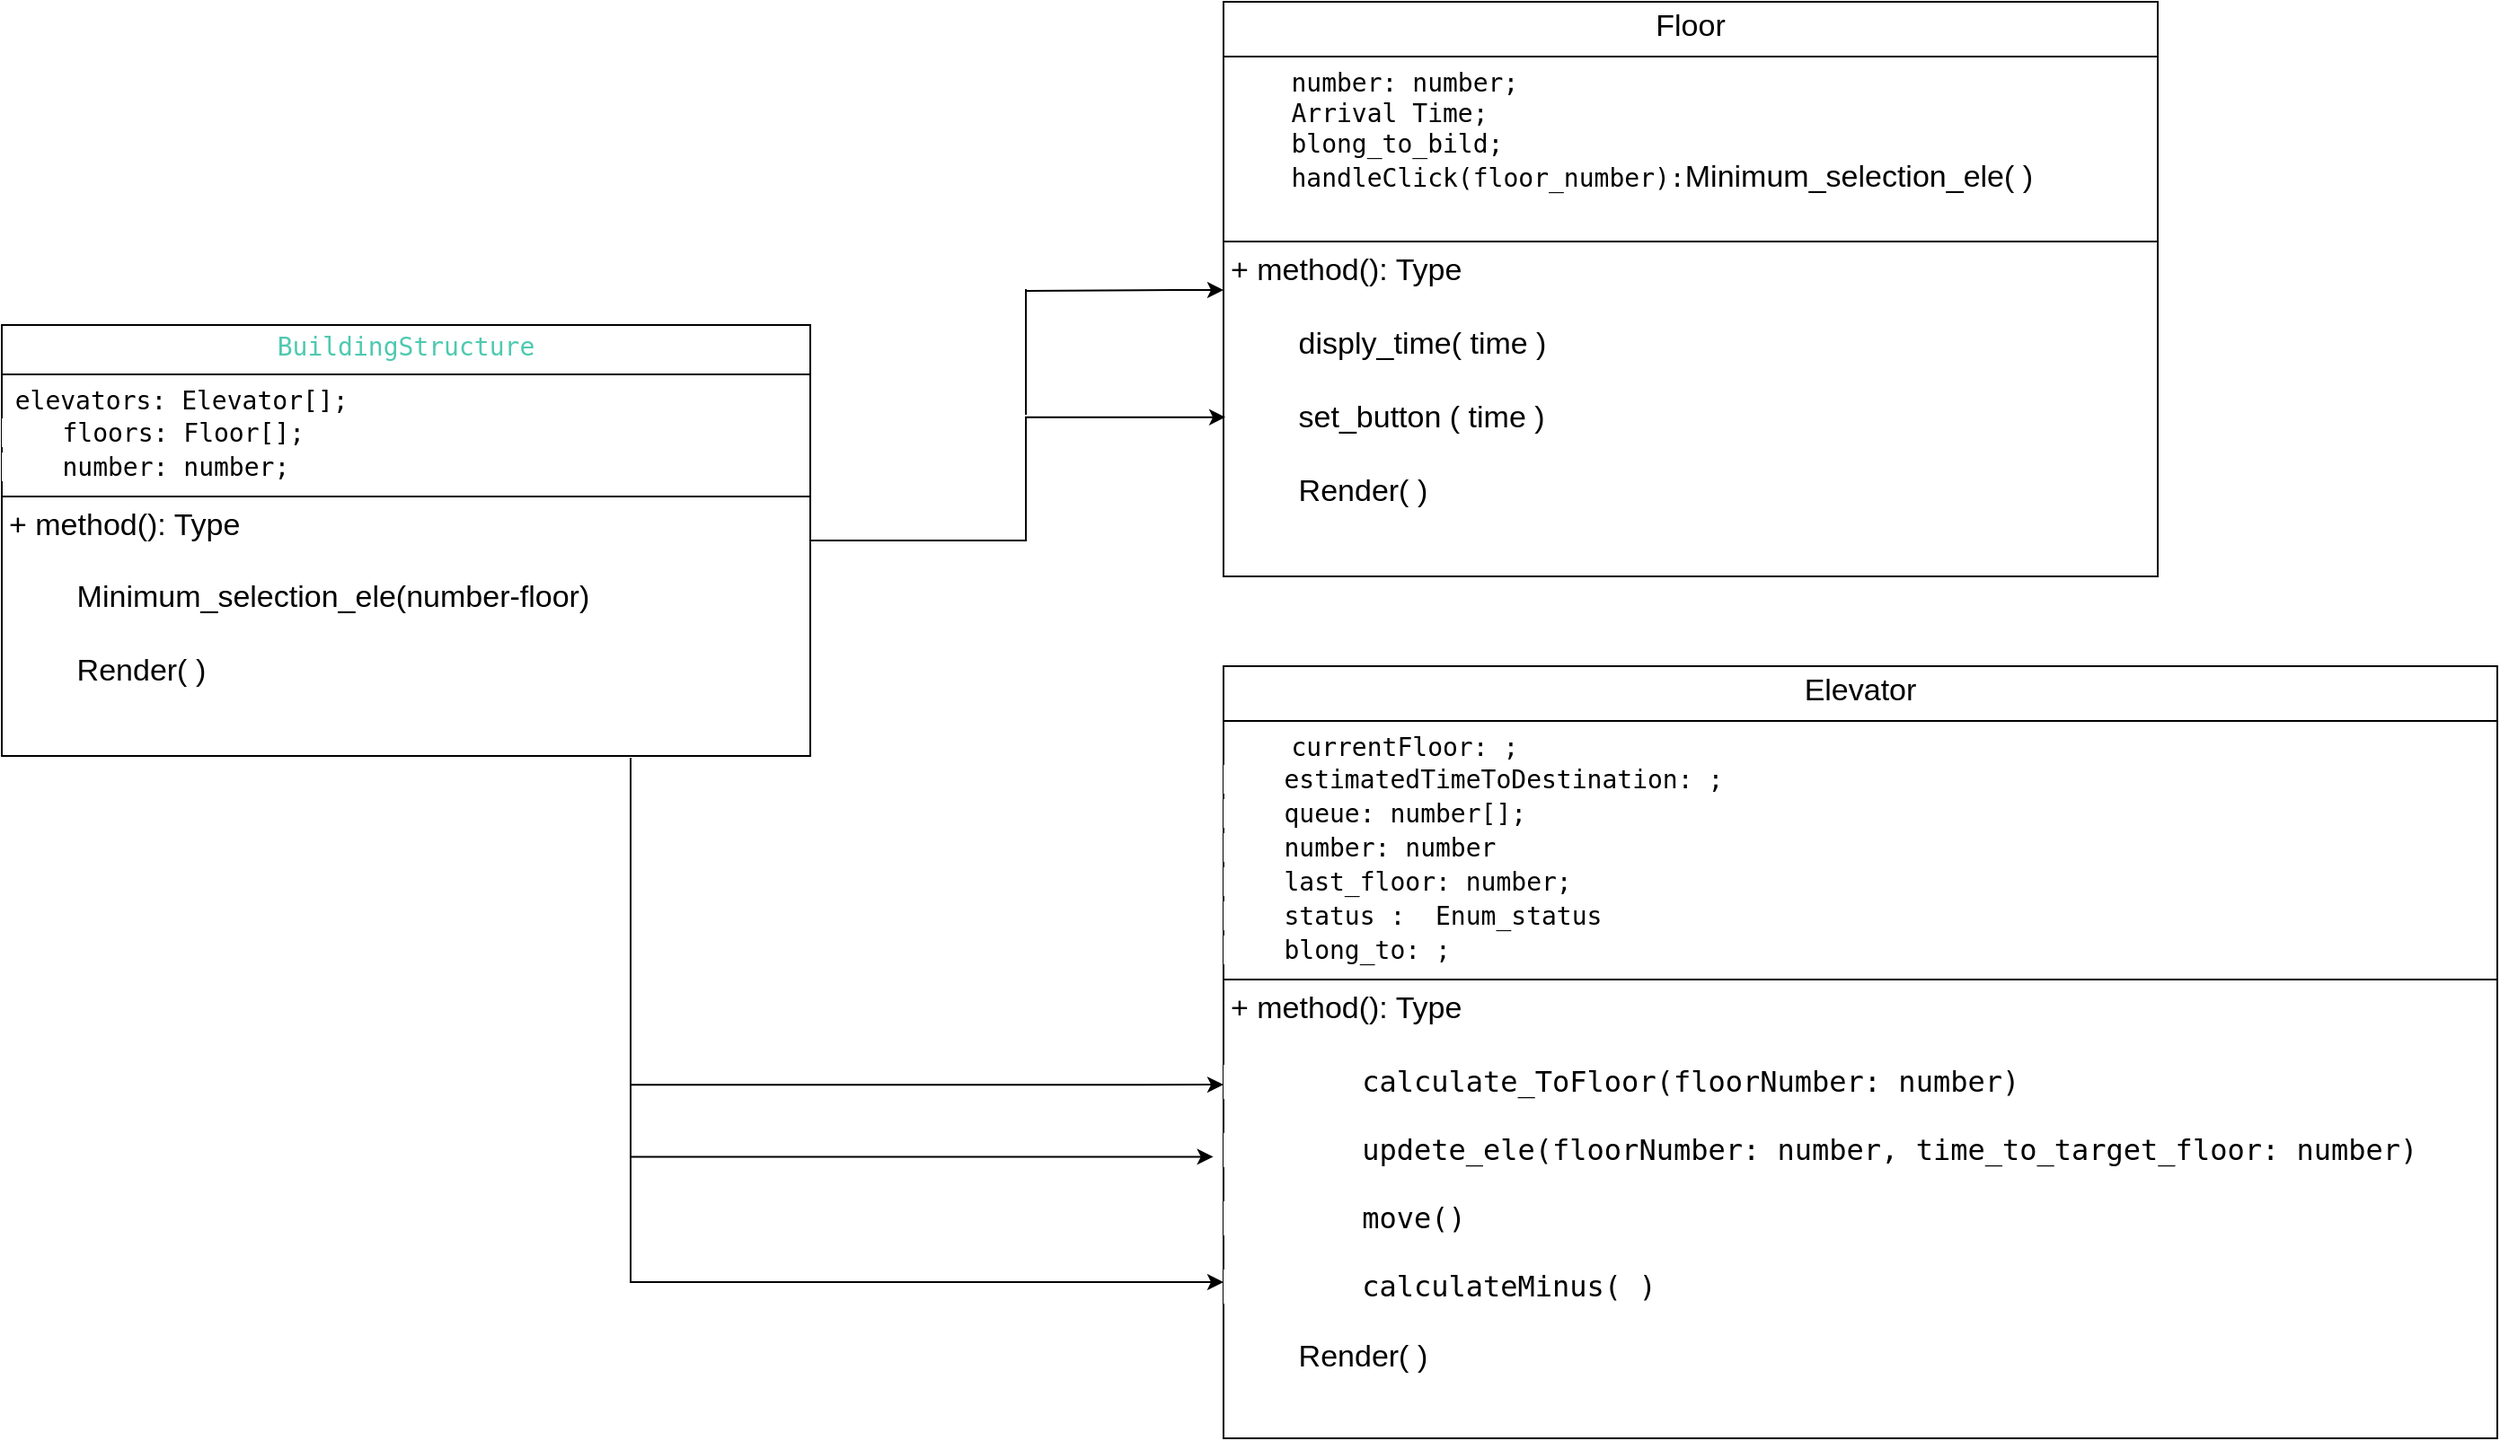 <mxfile version="24.3.1" type="github">
  <diagram name="Page-1" id="IjWUP9i7PuynatKF41-h">
    <mxGraphModel dx="2237" dy="1706" grid="1" gridSize="10" guides="1" tooltips="1" connect="1" arrows="1" fold="1" page="1" pageScale="1" pageWidth="827" pageHeight="1169" math="0" shadow="0">
      <root>
        <mxCell id="0" />
        <mxCell id="1" parent="0" />
        <mxCell id="OSa0iuLK5JAHsQCo5Juk-4" value="&lt;p style=&quot;text-align: center; margin: 4px 0px 0px; font-size: 17px;&quot;&gt;Floor&lt;/p&gt;&lt;hr size=&quot;1&quot; style=&quot;border-style:solid;&quot;&gt;&lt;p style=&quot;margin:0px;margin-left:4px;&quot;&gt;&lt;span style=&quot;background-color: rgb(255, 255, 255); font-family: &amp;quot;Droid Sans Mono&amp;quot;, &amp;quot;monospace&amp;quot;, monospace; font-size: 14px; white-space: pre;&quot;&gt;    number: number;&lt;/span&gt;&lt;span style=&quot;font-family: &amp;quot;Droid Sans Mono&amp;quot;, &amp;quot;monospace&amp;quot;, monospace; font-size: 14px; white-space: pre;&quot;&gt;&#x9;&lt;/span&gt;&lt;/p&gt;&lt;p style=&quot;margin:0px;margin-left:4px;&quot;&gt;&lt;span style=&quot;background-color: initial; font-size: 14px; white-space: pre;&quot;&gt;&lt;font face=&quot;Droid Sans Mono, monospace, monospace&quot;&gt;    Arrival Time;&lt;/font&gt;&lt;/span&gt;&lt;/p&gt;&lt;p style=&quot;margin:0px;margin-left:4px;&quot;&gt;&lt;span style=&quot;background-color: initial;&quot;&gt;&lt;font style=&quot;&quot; face=&quot;Droid Sans Mono, monospace, monospace&quot;&gt;&lt;span style=&quot;font-size: 14px; white-space: pre;&quot;&gt;    blong_to_bild;&lt;/span&gt;&lt;br&gt;&lt;/font&gt;&lt;/span&gt;&lt;/p&gt;&lt;p style=&quot;margin:0px;margin-left:4px;&quot;&gt;&lt;span style=&quot;background-color: initial;&quot;&gt;&lt;font style=&quot;&quot; face=&quot;Droid Sans Mono, monospace, monospace&quot;&gt;&lt;span style=&quot;font-size: 14px; white-space: pre;&quot;&gt;    handleClick(floor_number):&lt;/span&gt;&lt;/font&gt;&lt;/span&gt;&lt;span style=&quot;font-size: 17px; background-color: initial;&quot;&gt;Minimum_selection_ele( )&lt;/span&gt;&lt;/p&gt;&lt;div style=&quot;font-family: &amp;quot;Droid Sans Mono&amp;quot;, &amp;quot;monospace&amp;quot;, monospace; font-size: 14px; line-height: 19px; white-space: pre;&quot;&gt;&lt;div&gt;&lt;span style=&quot;background-color: rgb(255, 255, 255);&quot;&gt;&lt;br&gt;&lt;/span&gt;&lt;/div&gt;&lt;/div&gt;&lt;hr size=&quot;1&quot; style=&quot;border-style:solid;&quot;&gt;&lt;p style=&quot;margin: 0px 0px 0px 4px; font-size: 17px;&quot;&gt;&lt;font style=&quot;font-size: 17px;&quot;&gt;+ method(): Type&lt;/font&gt;&lt;/p&gt;&lt;p style=&quot;margin: 0px 0px 0px 4px; font-size: 17px;&quot;&gt;&lt;span style=&quot;background-color: initial; white-space: pre;&quot;&gt;&#x9;&lt;/span&gt;&lt;/p&gt;&lt;p style=&quot;margin: 0px 0px 0px 4px;&quot;&gt;&lt;span style=&quot;background-color: initial; font-size: 17px;&quot;&gt;&lt;span style=&quot;white-space: pre;&quot;&gt;&#x9;&lt;/span&gt;disply_time( time )&lt;/span&gt;&lt;/p&gt;&lt;p style=&quot;margin: 0px 0px 0px 4px;&quot;&gt;&lt;span style=&quot;background-color: initial; font-size: 17px;&quot;&gt;&lt;br&gt;&lt;/span&gt;&lt;/p&gt;&lt;p style=&quot;margin: 0px 0px 0px 4px;&quot;&gt;&lt;span style=&quot;background-color: initial; font-size: 17px;&quot;&gt;&lt;span style=&quot;white-space: pre;&quot;&gt;&#x9;&lt;/span&gt;set_button ( time )&lt;br&gt;&lt;/span&gt;&lt;/p&gt;&lt;p style=&quot;margin: 0px 0px 0px 4px;&quot;&gt;&lt;span style=&quot;background-color: initial; font-size: 17px;&quot;&gt;&lt;br&gt;&lt;/span&gt;&lt;/p&gt;&lt;p style=&quot;margin: 0px 0px 0px 4px;&quot;&gt;&lt;span style=&quot;background-color: initial; font-size: 17px;&quot;&gt;&lt;span style=&quot;white-space: pre;&quot;&gt;&#x9;&lt;/span&gt;Render( )&lt;br&gt;&lt;/span&gt;&lt;/p&gt;" style="verticalAlign=top;align=left;overflow=fill;html=1;whiteSpace=wrap;" parent="1" vertex="1">
          <mxGeometry x="590" y="-150" width="520" height="320" as="geometry" />
        </mxCell>
        <mxCell id="OSa0iuLK5JAHsQCo5Juk-5" value="&lt;p style=&quot;text-align: center; margin: 4px 0px 0px; font-size: 17px;&quot;&gt;Elevator&lt;/p&gt;&lt;hr size=&quot;1&quot; style=&quot;border-style:solid;&quot;&gt;&lt;p style=&quot;margin:0px;margin-left:4px;&quot;&gt;&lt;span style=&quot;background-color: rgb(255, 255, 255);&quot;&gt;&lt;span style=&quot;font-family: &amp;quot;Droid Sans Mono&amp;quot;, &amp;quot;monospace&amp;quot;, monospace; font-size: 14px; white-space: pre;&quot;&gt;    &lt;/span&gt;&lt;span style=&quot;font-family: &amp;quot;Droid Sans Mono&amp;quot;, &amp;quot;monospace&amp;quot;, monospace; font-size: 14px; white-space: pre;&quot;&gt;currentFloor&lt;/span&gt;&lt;span style=&quot;font-family: &amp;quot;Droid Sans Mono&amp;quot;, &amp;quot;monospace&amp;quot;, monospace; font-size: 14px; white-space: pre;&quot;&gt;:&lt;/span&gt;&lt;span style=&quot;font-family: &amp;quot;Droid Sans Mono&amp;quot;, &amp;quot;monospace&amp;quot;, monospace; font-size: 14px; white-space: pre;&quot;&gt; &lt;/span&gt;&lt;span style=&quot;font-family: &amp;quot;Droid Sans Mono&amp;quot;, &amp;quot;monospace&amp;quot;, monospace; font-size: 14px; white-space: pre;&quot;&gt;;&lt;/span&gt;&lt;/span&gt;&lt;/p&gt;&lt;div style=&quot;font-family: &amp;quot;Droid Sans Mono&amp;quot;, &amp;quot;monospace&amp;quot;, monospace; font-size: 14px; line-height: 19px; white-space: pre;&quot;&gt;&lt;div style=&quot;&quot;&gt;&lt;span style=&quot;background-color: rgb(255, 255, 255);&quot;&gt;    estimatedTimeToDestination: ;&lt;/span&gt;&lt;/div&gt;&lt;div style=&quot;&quot;&gt;&lt;span style=&quot;background-color: rgb(255, 255, 255);&quot;&gt;    queue: number[];&lt;/span&gt;&lt;/div&gt;&lt;div style=&quot;&quot;&gt;&lt;span style=&quot;background-color: rgb(255, 255, 255);&quot;&gt;    number: number&lt;/span&gt;&lt;/div&gt;&lt;div style=&quot;&quot;&gt;&lt;span style=&quot;background-color: rgb(255, 255, 255);&quot;&gt;    last_floor: number;&lt;/span&gt;&lt;/div&gt;&lt;div style=&quot;&quot;&gt;&lt;span style=&quot;background-color: rgb(255, 255, 255);&quot;&gt;    status :  Enum_status&lt;/span&gt;&lt;/div&gt;&lt;div style=&quot;&quot;&gt;&lt;span style=&quot;background-color: rgb(255, 255, 255);&quot;&gt;    blong_to: ;&lt;/span&gt;&lt;/div&gt;&lt;/div&gt;&lt;hr size=&quot;1&quot; style=&quot;border-style:solid;&quot;&gt;&lt;p style=&quot;margin: 0px 0px 0px 4px; font-size: 17px;&quot;&gt;&lt;font style=&quot;font-size: 17px;&quot;&gt;+ method(): Type&lt;/font&gt;&lt;/p&gt;&lt;p style=&quot;margin: 0px 0px 0px 4px; font-size: 17px;&quot;&gt;&lt;span style=&quot;background-color: initial; white-space: pre;&quot;&gt;&#x9;&lt;/span&gt;&lt;/p&gt;&lt;div style=&quot;font-family: &amp;quot;Droid Sans Mono&amp;quot;, &amp;quot;monospace&amp;quot;, monospace; line-height: 19px; white-space: pre; font-size: 16px;&quot;&gt;&lt;span style=&quot;background-color: rgb(255, 255, 255);&quot;&gt;&lt;font style=&quot;font-size: 16px;&quot;&gt;&lt;span style=&quot;white-space: pre;&quot;&gt;&#x9;&lt;/span&gt;calculate_ToFloor(floorNumber: number)&lt;/font&gt;&lt;/span&gt;&lt;/div&gt;&lt;div style=&quot;font-family: &amp;quot;Droid Sans Mono&amp;quot;, &amp;quot;monospace&amp;quot;, monospace; line-height: 19px; white-space: pre; font-size: 16px;&quot;&gt;&lt;span style=&quot;background-color: rgb(255, 255, 255);&quot;&gt;&lt;font style=&quot;font-size: 16px;&quot;&gt;&lt;br&gt;&lt;/font&gt;&lt;/span&gt;&lt;/div&gt;&lt;div style=&quot;font-family: &amp;quot;Droid Sans Mono&amp;quot;, &amp;quot;monospace&amp;quot;, monospace; line-height: 19px; white-space: pre; font-size: 16px;&quot;&gt;&lt;div style=&quot;line-height: 19px;&quot;&gt;&lt;span style=&quot;background-color: rgb(255, 255, 255);&quot;&gt;&lt;font style=&quot;font-size: 16px;&quot;&gt;&lt;span style=&quot;white-space: pre;&quot;&gt;&#x9;&lt;/span&gt;updete_ele(floorNumber: number, time_to_target_floor: number)&lt;/font&gt;&lt;/span&gt;&lt;/div&gt;&lt;div style=&quot;line-height: 19px;&quot;&gt;&lt;span style=&quot;background-color: rgb(255, 255, 255);&quot;&gt;&lt;font style=&quot;font-size: 16px;&quot;&gt;&lt;br&gt;&lt;/font&gt;&lt;/span&gt;&lt;/div&gt;&lt;div style=&quot;line-height: 19px;&quot;&gt;&lt;div style=&quot;line-height: 19px;&quot;&gt;&lt;span style=&quot;background-color: rgb(255, 255, 255);&quot;&gt;&lt;font style=&quot;font-size: 16px;&quot;&gt;&lt;span style=&quot;white-space: pre;&quot;&gt;&#x9;&lt;/span&gt;move()&lt;/font&gt;&lt;/span&gt;&lt;/div&gt;&lt;div style=&quot;line-height: 19px;&quot;&gt;&lt;span style=&quot;background-color: rgb(255, 255, 255);&quot;&gt;&lt;font style=&quot;font-size: 16px;&quot;&gt;&lt;br&gt;&lt;/font&gt;&lt;/span&gt;&lt;/div&gt;&lt;div style=&quot;line-height: 19px;&quot;&gt;&lt;div style=&quot;line-height: 19px;&quot;&gt;&lt;span style=&quot;background-color: rgb(255, 255, 255);&quot;&gt;&lt;font style=&quot;font-size: 16px;&quot;&gt;&lt;span style=&quot;white-space: pre;&quot;&gt;&#x9;&lt;/span&gt;calculateMinus( )&lt;/font&gt;&lt;/span&gt;&lt;/div&gt;&lt;/div&gt;&lt;/div&gt;&lt;/div&gt;&lt;p style=&quot;margin: 0px 0px 0px 4px;&quot;&gt;&lt;span style=&quot;background-color: initial; font-size: 17px;&quot;&gt;&lt;span style=&quot;white-space: pre;&quot;&gt;&#x9;&lt;/span&gt;&lt;/span&gt;&lt;/p&gt;&lt;p style=&quot;margin: 0px 0px 0px 4px;&quot;&gt;&lt;span style=&quot;background-color: initial; font-size: 17px;&quot;&gt;&lt;span style=&quot;white-space: pre;&quot;&gt;&#x9;&lt;/span&gt;Render( )&lt;br&gt;&lt;/span&gt;&lt;/p&gt;" style="verticalAlign=top;align=left;overflow=fill;html=1;whiteSpace=wrap;" parent="1" vertex="1">
          <mxGeometry x="590" y="220" width="709" height="430" as="geometry" />
        </mxCell>
        <mxCell id="OSa0iuLK5JAHsQCo5Juk-9" value="Use" style="endArrow=open;endSize=12;dashed=1;html=1;rounded=0;exitX=0.517;exitY=0.297;exitDx=0;exitDy=0;exitPerimeter=0;" parent="1" source="OSa0iuLK5JAHsQCo5Juk-1" edge="1">
          <mxGeometry width="160" relative="1" as="geometry">
            <mxPoint x="-252.12" y="267.56" as="sourcePoint" />
            <mxPoint x="207" y="96" as="targetPoint" />
            <Array as="points">
              <mxPoint x="187" y="106" />
            </Array>
          </mxGeometry>
        </mxCell>
        <mxCell id="oSJDOZWkL6Gk6bftQ9Ty-23" style="edgeStyle=orthogonalEdgeStyle;rounded=0;orthogonalLoop=1;jettySize=auto;html=1;entryX=0.002;entryY=0.723;entryDx=0;entryDy=0;entryPerimeter=0;" edge="1" parent="1" source="OSa0iuLK5JAHsQCo5Juk-1" target="OSa0iuLK5JAHsQCo5Juk-4">
          <mxGeometry relative="1" as="geometry">
            <mxPoint x="580" y="80" as="targetPoint" />
            <Array as="points">
              <mxPoint x="480" y="150" />
              <mxPoint x="480" y="81" />
            </Array>
          </mxGeometry>
        </mxCell>
        <mxCell id="OSa0iuLK5JAHsQCo5Juk-1" value="&lt;p style=&quot;margin:0px;margin-top:4px;text-align:center;&quot;&gt;&lt;span style=&quot;color: rgb(78, 201, 176); font-family: &amp;quot;Droid Sans Mono&amp;quot;, &amp;quot;monospace&amp;quot;, monospace; font-size: 14px; white-space: pre; text-align: left; background-color: rgb(255, 255, 255);&quot;&gt;BuildingStructure&lt;/span&gt;&lt;/p&gt;&lt;hr size=&quot;1&quot; style=&quot;border-style:solid;&quot;&gt;&lt;p style=&quot;margin:0px;margin-left:4px;&quot;&gt;&lt;span style=&quot;background-color: rgb(255, 255, 255);&quot;&gt;&amp;nbsp;&lt;span style=&quot;font-family: &amp;quot;Droid Sans Mono&amp;quot;, &amp;quot;monospace&amp;quot;, monospace; font-size: 14px; white-space: pre;&quot;&gt;elevators&lt;/span&gt;&lt;span style=&quot;font-family: &amp;quot;Droid Sans Mono&amp;quot;, &amp;quot;monospace&amp;quot;, monospace; font-size: 14px; white-space: pre;&quot;&gt;:&lt;/span&gt;&lt;span style=&quot;font-family: &amp;quot;Droid Sans Mono&amp;quot;, &amp;quot;monospace&amp;quot;, monospace; font-size: 14px; white-space: pre;&quot;&gt; &lt;/span&gt;&lt;span style=&quot;font-family: &amp;quot;Droid Sans Mono&amp;quot;, &amp;quot;monospace&amp;quot;, monospace; font-size: 14px; white-space: pre;&quot;&gt;Elevator&lt;/span&gt;&lt;span style=&quot;font-family: &amp;quot;Droid Sans Mono&amp;quot;, &amp;quot;monospace&amp;quot;, monospace; font-size: 14px; white-space: pre;&quot;&gt;[];&lt;/span&gt;&lt;/span&gt;&lt;/p&gt;&lt;div style=&quot;font-family: &amp;quot;Droid Sans Mono&amp;quot;, &amp;quot;monospace&amp;quot;, monospace; font-size: 14px; line-height: 19px; white-space: pre;&quot;&gt;&lt;div&gt;&lt;span style=&quot;background-color: rgb(255, 255, 255);&quot;&gt;    floors: Floor[];&lt;/span&gt;&lt;/div&gt;&lt;div&gt;&lt;span style=&quot;background-color: rgb(255, 255, 255);&quot;&gt;    number: number;&lt;/span&gt;&lt;/div&gt;&lt;/div&gt;&lt;hr size=&quot;1&quot; style=&quot;border-style:solid;&quot;&gt;&lt;p style=&quot;margin: 0px 0px 0px 4px; font-size: 17px;&quot;&gt;&lt;font style=&quot;font-size: 17px;&quot;&gt;+ method(): Type&lt;/font&gt;&lt;span style=&quot;background-color: initial; white-space: pre;&quot;&gt;&#x9;&lt;/span&gt;&lt;/p&gt;&lt;p style=&quot;margin: 0px 0px 0px 4px; font-size: 17px;&quot;&gt;&lt;br&gt;&lt;/p&gt;&lt;p style=&quot;margin: 0px 0px 0px 4px;&quot;&gt;&lt;span style=&quot;background-color: initial; font-size: 17px;&quot;&gt;&lt;span style=&quot;white-space: pre;&quot;&gt;&#x9;&lt;/span&gt;Minimum_selection_ele(number-floor)&lt;/span&gt;&lt;/p&gt;&lt;p style=&quot;margin: 0px 0px 0px 4px;&quot;&gt;&lt;span style=&quot;background-color: initial; font-size: 17px;&quot;&gt;&lt;br&gt;&lt;/span&gt;&lt;/p&gt;&lt;p style=&quot;margin: 0px 0px 0px 4px;&quot;&gt;&lt;span style=&quot;background-color: initial; font-size: 17px;&quot;&gt;&lt;span style=&quot;white-space: pre;&quot;&gt;&#x9;&lt;/span&gt;Render( )&lt;br&gt;&lt;/span&gt;&lt;/p&gt;" style="verticalAlign=top;align=left;overflow=fill;html=1;whiteSpace=wrap;" parent="1" vertex="1">
          <mxGeometry x="-90" y="30" width="450" height="240" as="geometry" />
        </mxCell>
        <mxCell id="oSJDOZWkL6Gk6bftQ9Ty-25" style="edgeStyle=orthogonalEdgeStyle;rounded=0;orthogonalLoop=1;jettySize=auto;html=1;entryX=-0.008;entryY=0.633;entryDx=0;entryDy=0;entryPerimeter=0;" edge="1" parent="1">
          <mxGeometry relative="1" as="geometry">
            <mxPoint x="260" y="271" as="sourcePoint" />
            <mxPoint x="584.328" y="493.19" as="targetPoint" />
            <Array as="points">
              <mxPoint x="260" y="493" />
            </Array>
          </mxGeometry>
        </mxCell>
        <mxCell id="oSJDOZWkL6Gk6bftQ9Ty-28" value="" style="endArrow=classic;html=1;rounded=0;" edge="1" parent="1">
          <mxGeometry width="50" height="50" relative="1" as="geometry">
            <mxPoint x="480" y="11" as="sourcePoint" />
            <mxPoint x="590" y="10.5" as="targetPoint" />
            <Array as="points">
              <mxPoint x="563" y="10.5" />
            </Array>
          </mxGeometry>
        </mxCell>
        <mxCell id="oSJDOZWkL6Gk6bftQ9Ty-29" value="" style="endArrow=none;html=1;rounded=0;" edge="1" parent="1">
          <mxGeometry width="50" height="50" relative="1" as="geometry">
            <mxPoint x="480" y="80" as="sourcePoint" />
            <mxPoint x="480" y="10" as="targetPoint" />
            <Array as="points">
              <mxPoint x="480" y="50" />
            </Array>
          </mxGeometry>
        </mxCell>
        <mxCell id="oSJDOZWkL6Gk6bftQ9Ty-31" style="edgeStyle=orthogonalEdgeStyle;rounded=0;orthogonalLoop=1;jettySize=auto;html=1;entryX=0;entryY=0.542;entryDx=0;entryDy=0;entryPerimeter=0;" edge="1" parent="1" target="OSa0iuLK5JAHsQCo5Juk-5">
          <mxGeometry relative="1" as="geometry">
            <mxPoint x="260" y="450" as="sourcePoint" />
            <mxPoint x="580" y="453" as="targetPoint" />
            <Array as="points">
              <mxPoint x="260" y="453" />
            </Array>
          </mxGeometry>
        </mxCell>
        <mxCell id="oSJDOZWkL6Gk6bftQ9Ty-32" style="edgeStyle=orthogonalEdgeStyle;rounded=0;orthogonalLoop=1;jettySize=auto;html=1;entryX=0;entryY=0.542;entryDx=0;entryDy=0;entryPerimeter=0;" edge="1" parent="1">
          <mxGeometry relative="1" as="geometry">
            <mxPoint x="260" y="490" as="sourcePoint" />
            <mxPoint x="590" y="563" as="targetPoint" />
            <Array as="points">
              <mxPoint x="260" y="563" />
            </Array>
          </mxGeometry>
        </mxCell>
      </root>
    </mxGraphModel>
  </diagram>
</mxfile>
